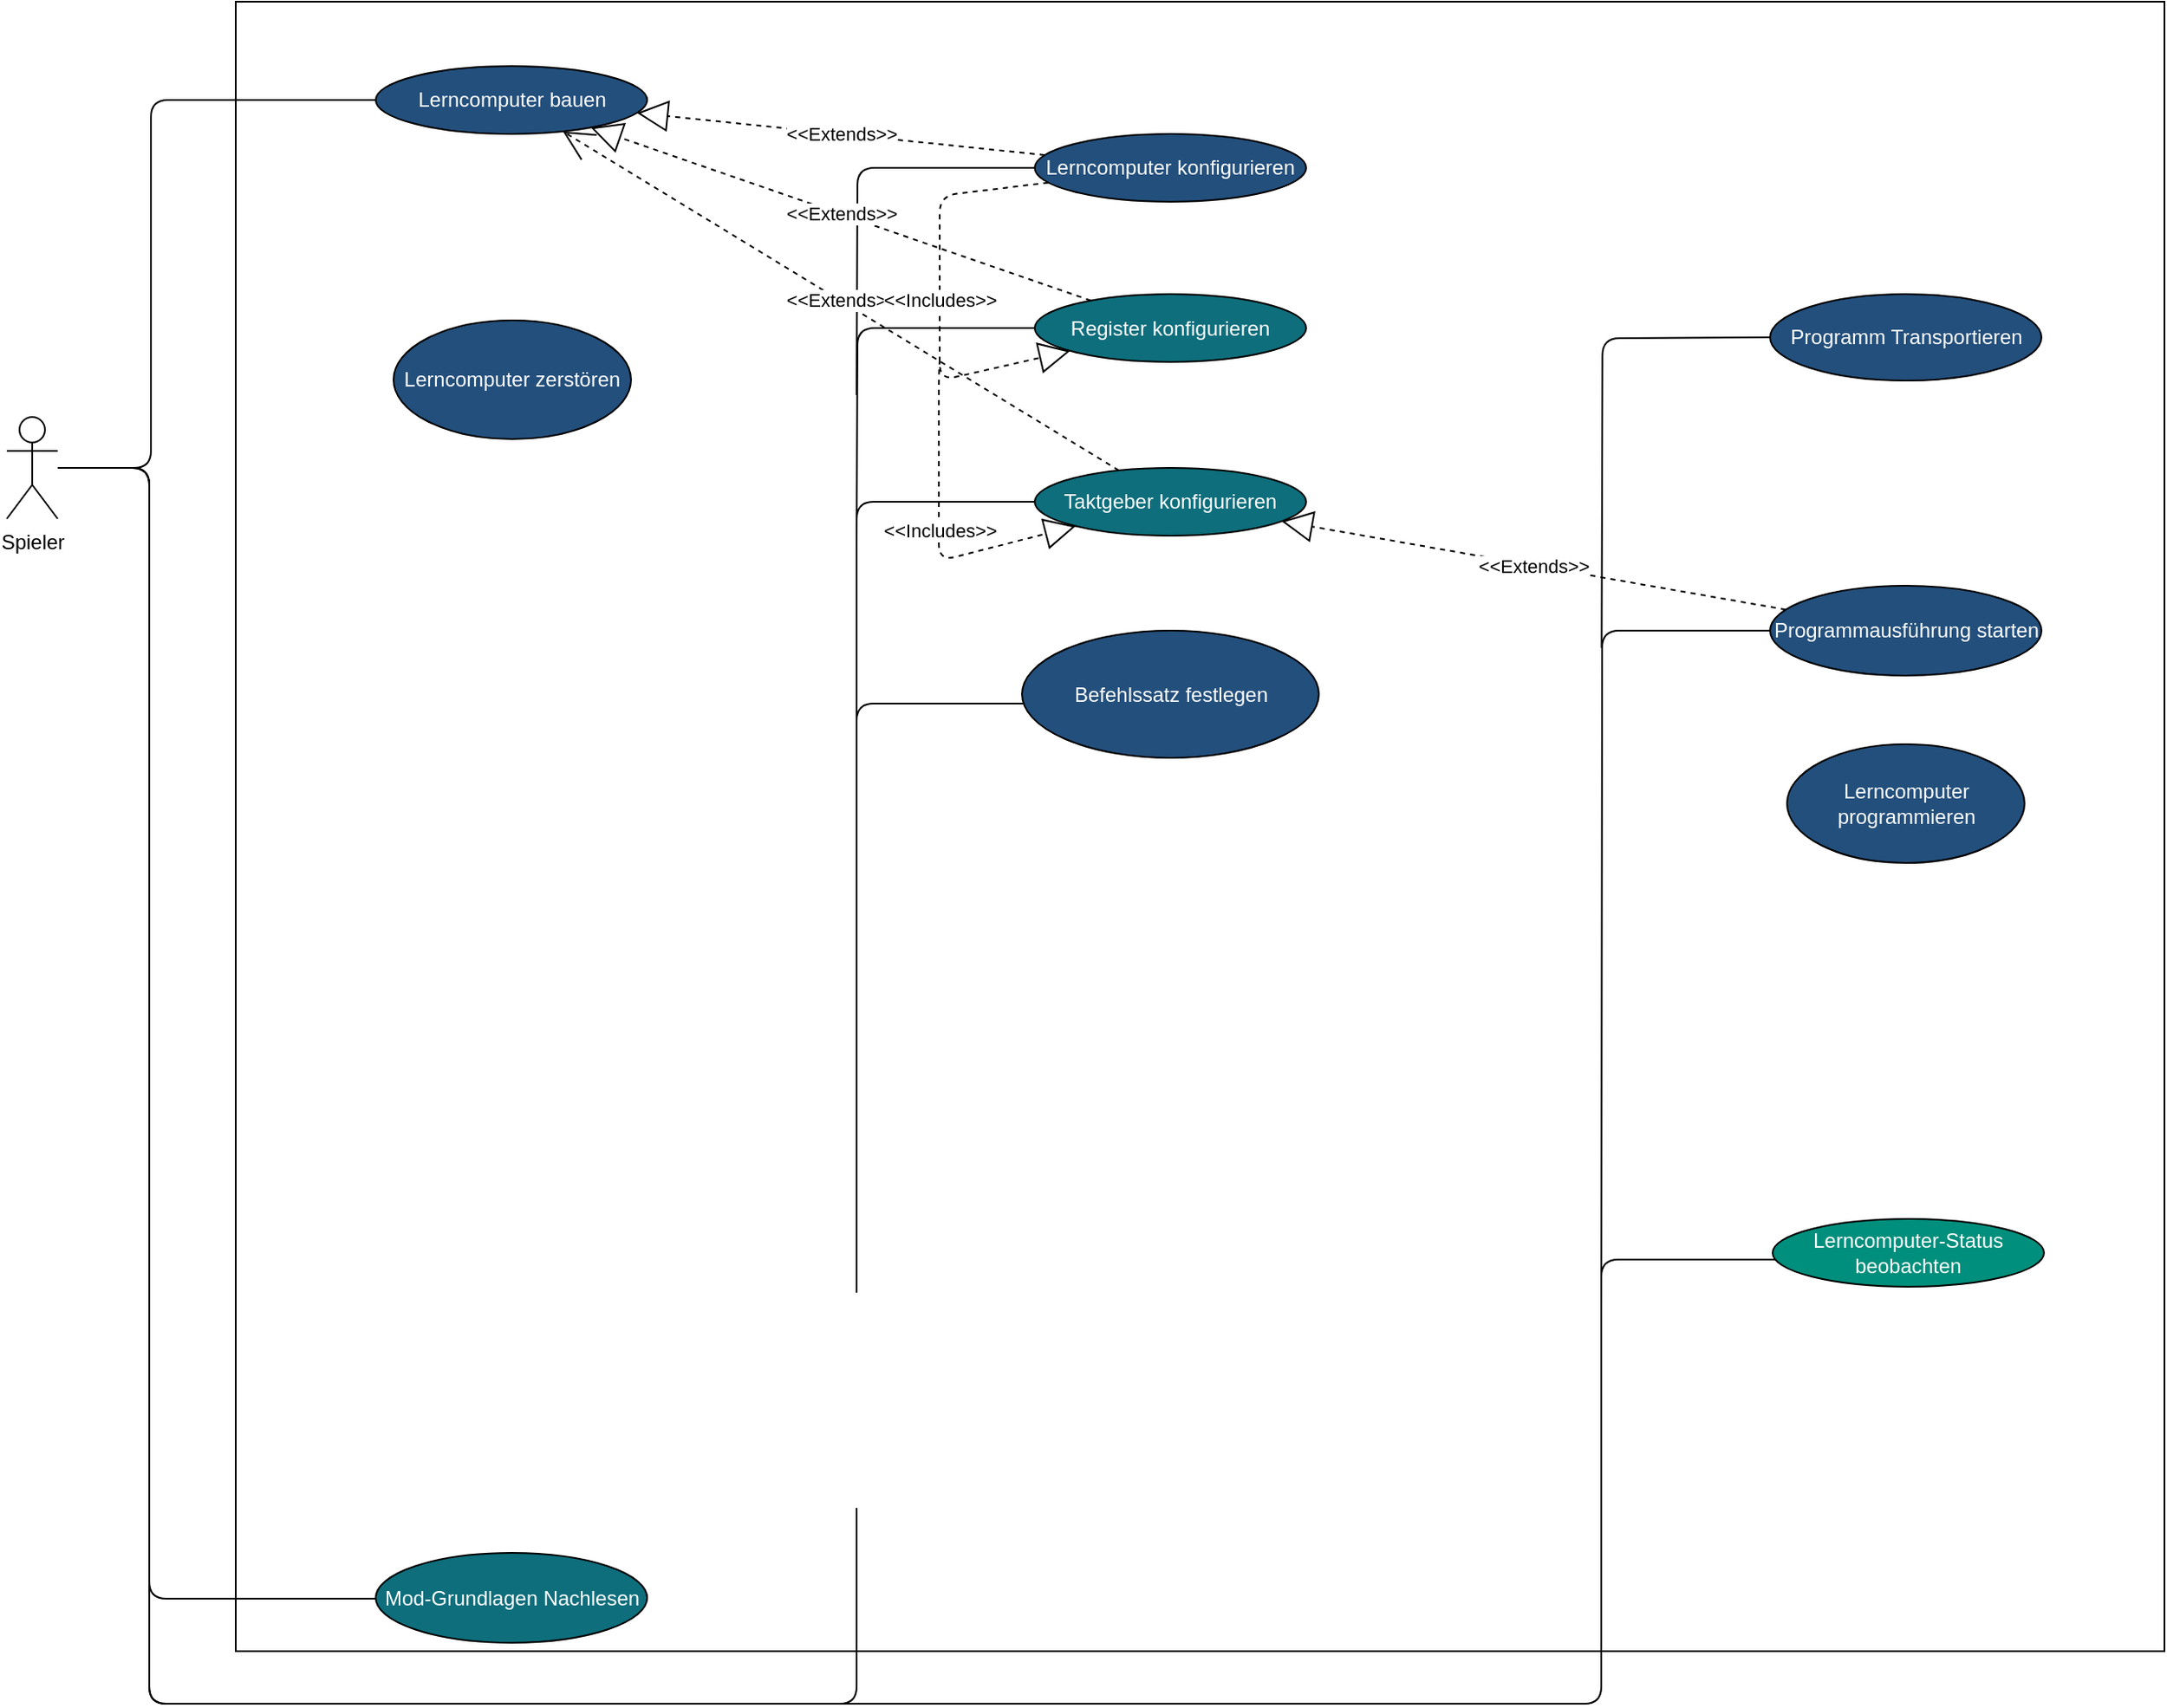 <mxfile version="22.1.4" type="github">
  <diagram name="Seite-1" id="NroZgfhaD9NyDU4y-3oI">
    <mxGraphModel dx="1441" dy="774" grid="1" gridSize="10" guides="1" tooltips="1" connect="1" arrows="1" fold="1" page="1" pageScale="1" pageWidth="827" pageHeight="1169" math="0" shadow="0">
      <root>
        <mxCell id="0" />
        <mxCell id="1" parent="0" />
        <mxCell id="Xgd_PEKhiGCFAb-JLPNT-1" value="Minecraft - Lerncomputer Modifikation" style="whiteSpace=wrap;html=1;fillColor=none;verticalAlign=top;fontColor=#ffffff;" parent="1" vertex="1">
          <mxGeometry x="255" y="122" width="1137" height="973" as="geometry" />
        </mxCell>
        <mxCell id="Xgd_PEKhiGCFAb-JLPNT-2" value="Lerncomputer bauen" style="ellipse;whiteSpace=wrap;html=1;fillColor=#234F7C;fontColor=#FFFFFF;" parent="1" vertex="1">
          <mxGeometry x="337.5" y="160" width="160" height="40" as="geometry" />
        </mxCell>
        <mxCell id="Xgd_PEKhiGCFAb-JLPNT-3" style="edgeStyle=orthogonalEdgeStyle;orthogonalLoop=1;jettySize=auto;html=1;endArrow=none;endFill=0;rounded=1;" parent="1" source="Xgd_PEKhiGCFAb-JLPNT-14" target="Xgd_PEKhiGCFAb-JLPNT-2" edge="1">
          <mxGeometry relative="1" as="geometry">
            <Array as="points">
              <mxPoint x="205" y="397" />
              <mxPoint x="205" y="180" />
            </Array>
          </mxGeometry>
        </mxCell>
        <mxCell id="Xgd_PEKhiGCFAb-JLPNT-12" style="edgeStyle=orthogonalEdgeStyle;rounded=1;orthogonalLoop=1;jettySize=auto;html=1;endArrow=none;endFill=0;" parent="1" source="Xgd_PEKhiGCFAb-JLPNT-14" target="Xgd_PEKhiGCFAb-JLPNT-41" edge="1">
          <mxGeometry relative="1" as="geometry">
            <Array as="points">
              <mxPoint x="204" y="397" />
              <mxPoint x="204" y="1064" />
            </Array>
          </mxGeometry>
        </mxCell>
        <mxCell id="Xgd_PEKhiGCFAb-JLPNT-13" style="edgeStyle=orthogonalEdgeStyle;rounded=1;orthogonalLoop=1;jettySize=auto;html=1;endArrow=none;endFill=0;" parent="1" source="Xgd_PEKhiGCFAb-JLPNT-14" target="Xgd_PEKhiGCFAb-JLPNT-37" edge="1">
          <mxGeometry relative="1" as="geometry">
            <Array as="points">
              <mxPoint x="204" y="397" />
              <mxPoint x="204" y="1126" />
              <mxPoint x="1060" y="1126" />
              <mxPoint x="1060" y="864" />
            </Array>
            <mxPoint x="1159.525" y="864.0" as="targetPoint" />
          </mxGeometry>
        </mxCell>
        <mxCell id="Xgd_PEKhiGCFAb-JLPNT-14" value="Spieler" style="shape=umlActor;verticalLabelPosition=bottom;labelBackgroundColor=#ffffff;verticalAlign=top;html=1;fillColor=none;" parent="1" vertex="1">
          <mxGeometry x="120" y="367" width="30" height="60" as="geometry" />
        </mxCell>
        <mxCell id="Xgd_PEKhiGCFAb-JLPNT-23" style="edgeStyle=orthogonalEdgeStyle;rounded=1;orthogonalLoop=1;jettySize=auto;html=1;endArrow=none;endFill=0;" parent="1" source="Xgd_PEKhiGCFAb-JLPNT-24" edge="1">
          <mxGeometry relative="1" as="geometry">
            <mxPoint x="621" y="354" as="targetPoint" />
          </mxGeometry>
        </mxCell>
        <mxCell id="Xgd_PEKhiGCFAb-JLPNT-24" value="Lerncomputer konfigurieren" style="ellipse;whiteSpace=wrap;html=1;fillColor=#234f7c;fontColor=#FFFFFF;" parent="1" vertex="1">
          <mxGeometry x="726" y="200" width="160" height="40" as="geometry" />
        </mxCell>
        <mxCell id="Xgd_PEKhiGCFAb-JLPNT-27" value="Befehlssatz festlegen" style="ellipse;whiteSpace=wrap;html=1;fillColor=#234f7c;fontColor=#FFFFFF;" parent="1" vertex="1">
          <mxGeometry x="718.5" y="493" width="175" height="75" as="geometry" />
        </mxCell>
        <mxCell id="Xgd_PEKhiGCFAb-JLPNT-28" style="edgeStyle=orthogonalEdgeStyle;rounded=1;orthogonalLoop=1;jettySize=auto;html=1;endArrow=none;endFill=0;" parent="1" source="Xgd_PEKhiGCFAb-JLPNT-29" edge="1">
          <mxGeometry relative="1" as="geometry">
            <mxPoint x="621" y="591" as="targetPoint" />
            <Array as="points">
              <mxPoint x="621" y="417" />
            </Array>
          </mxGeometry>
        </mxCell>
        <mxCell id="Xgd_PEKhiGCFAb-JLPNT-29" value="Taktgeber konfigurieren" style="ellipse;whiteSpace=wrap;html=1;fillColor=#0e6e7c;fontColor=#FFFFFF;" parent="1" vertex="1">
          <mxGeometry x="726" y="397" width="160" height="40" as="geometry" />
        </mxCell>
        <mxCell id="Xgd_PEKhiGCFAb-JLPNT-30" style="edgeStyle=orthogonalEdgeStyle;rounded=1;orthogonalLoop=1;jettySize=auto;html=1;endArrow=none;endFill=0;" parent="1" source="Xgd_PEKhiGCFAb-JLPNT-31" edge="1">
          <mxGeometry relative="1" as="geometry">
            <mxPoint x="621" y="441" as="targetPoint" />
          </mxGeometry>
        </mxCell>
        <mxCell id="Xgd_PEKhiGCFAb-JLPNT-31" value="Register konfigurieren" style="ellipse;whiteSpace=wrap;html=1;fillColor=#0e6e7c;fontColor=#FFFFFF;" parent="1" vertex="1">
          <mxGeometry x="726" y="294.5" width="160" height="40" as="geometry" />
        </mxCell>
        <mxCell id="Xgd_PEKhiGCFAb-JLPNT-34" style="edgeStyle=orthogonalEdgeStyle;rounded=1;orthogonalLoop=1;jettySize=auto;html=1;endArrow=none;endFill=0;" parent="1" edge="1">
          <mxGeometry relative="1" as="geometry">
            <mxPoint x="1060.2" y="503.2" as="targetPoint" />
            <mxPoint x="1159.5" y="319.951" as="sourcePoint" />
          </mxGeometry>
        </mxCell>
        <mxCell id="Xgd_PEKhiGCFAb-JLPNT-35" value="Programm Transportieren" style="ellipse;whiteSpace=wrap;html=1;fillColor=#234f7c;fontColor=#FFFFFF;" parent="1" vertex="1">
          <mxGeometry x="1159.5" y="294.5" width="160" height="51" as="geometry" />
        </mxCell>
        <mxCell id="Xgd_PEKhiGCFAb-JLPNT-37" value="Lerncomputer-Status beobachten" style="ellipse;whiteSpace=wrap;html=1;fillColor=#008f7c;fontColor=#FFFFFF;" parent="1" vertex="1">
          <mxGeometry x="1161" y="840" width="160" height="40" as="geometry" />
        </mxCell>
        <mxCell id="Xgd_PEKhiGCFAb-JLPNT-39" style="edgeStyle=orthogonalEdgeStyle;rounded=1;orthogonalLoop=1;jettySize=auto;html=1;endArrow=none;endFill=0;" parent="1" source="Xgd_PEKhiGCFAb-JLPNT-40" edge="1">
          <mxGeometry relative="1" as="geometry">
            <mxPoint x="1060" y="900" as="targetPoint" />
          </mxGeometry>
        </mxCell>
        <mxCell id="Xgd_PEKhiGCFAb-JLPNT-40" value="Programmausführung starten" style="ellipse;whiteSpace=wrap;html=1;fillColor=#234f7c;fontColor=#FFFFFF;" parent="1" vertex="1">
          <mxGeometry x="1159.5" y="466.5" width="160" height="53" as="geometry" />
        </mxCell>
        <mxCell id="Xgd_PEKhiGCFAb-JLPNT-41" value="Mod-Grundlagen Nachlesen" style="ellipse;whiteSpace=wrap;html=1;fillColor=#0e6e7c;fontColor=#FFFFFF;" parent="1" vertex="1">
          <mxGeometry x="337.5" y="1037" width="160" height="53" as="geometry" />
        </mxCell>
        <mxCell id="Xgd_PEKhiGCFAb-JLPNT-42" style="edgeStyle=orthogonalEdgeStyle;rounded=1;orthogonalLoop=1;jettySize=auto;html=1;endArrow=none;endFill=0;" parent="1" source="Xgd_PEKhiGCFAb-JLPNT-14" target="Xgd_PEKhiGCFAb-JLPNT-27" edge="1">
          <mxGeometry relative="1" as="geometry">
            <mxPoint x="160" y="407" as="sourcePoint" />
            <mxPoint x="347.524" y="1074.143" as="targetPoint" />
            <Array as="points">
              <mxPoint x="204" y="397" />
              <mxPoint x="204" y="1126" />
              <mxPoint x="621" y="1126" />
              <mxPoint x="621" y="536" />
            </Array>
          </mxGeometry>
        </mxCell>
        <mxCell id="Xgd_PEKhiGCFAb-JLPNT-43" value="&amp;lt;&amp;lt;Extends&lt;span style=&quot;color: rgb(0 , 0 , 0)&quot;&gt;&amp;gt;&amp;gt;&lt;/span&gt;" style="endArrow=block;endSize=16;endFill=0;html=1;dashed=1;" parent="1" source="Xgd_PEKhiGCFAb-JLPNT-31" target="Xgd_PEKhiGCFAb-JLPNT-2" edge="1">
          <mxGeometry width="160" relative="1" as="geometry">
            <mxPoint x="146.5" y="1170" as="sourcePoint" />
            <mxPoint x="459.413" y="455.965" as="targetPoint" />
          </mxGeometry>
        </mxCell>
        <mxCell id="Xgd_PEKhiGCFAb-JLPNT-44" value="&amp;lt;&amp;lt;Extends&lt;span style=&quot;color: rgb(0 , 0 , 0)&quot;&gt;&amp;gt;&amp;gt;&lt;/span&gt;" style="endArrow=open;endSize=16;endFill=0;html=1;dashed=1;" parent="1" source="Xgd_PEKhiGCFAb-JLPNT-29" target="Xgd_PEKhiGCFAb-JLPNT-2" edge="1">
          <mxGeometry width="160" relative="1" as="geometry">
            <mxPoint x="146.5" y="1170" as="sourcePoint" />
            <mxPoint x="446.917" y="644.401" as="targetPoint" />
          </mxGeometry>
        </mxCell>
        <mxCell id="Xgd_PEKhiGCFAb-JLPNT-45" value="&amp;lt;&amp;lt;Extends&lt;span style=&quot;color: rgb(0 , 0 , 0)&quot;&gt;&amp;gt;&amp;gt;&lt;/span&gt;" style="endArrow=block;endSize=16;endFill=0;html=1;dashed=1;" parent="1" source="Xgd_PEKhiGCFAb-JLPNT-24" target="Xgd_PEKhiGCFAb-JLPNT-2" edge="1">
          <mxGeometry width="160" relative="1" as="geometry">
            <mxPoint x="146.5" y="1170" as="sourcePoint" />
            <mxPoint x="306.5" y="1170" as="targetPoint" />
          </mxGeometry>
        </mxCell>
        <mxCell id="Xgd_PEKhiGCFAb-JLPNT-54" value="&amp;lt;&amp;lt;Extends&lt;span style=&quot;color: rgb(0 , 0 , 0)&quot;&gt;&amp;gt;&amp;gt;&lt;/span&gt;" style="endArrow=block;endSize=16;endFill=0;html=1;dashed=1;" parent="1" source="Xgd_PEKhiGCFAb-JLPNT-40" target="Xgd_PEKhiGCFAb-JLPNT-29" edge="1">
          <mxGeometry width="160" relative="1" as="geometry">
            <mxPoint x="726" y="813" as="sourcePoint" />
            <mxPoint x="886" y="813" as="targetPoint" />
          </mxGeometry>
        </mxCell>
        <mxCell id="Xgd_PEKhiGCFAb-JLPNT-56" value="&amp;lt;&amp;lt;Includes&amp;gt;&amp;gt;" style="endArrow=block;endSize=16;endFill=0;html=1;dashed=1;" parent="1" source="Xgd_PEKhiGCFAb-JLPNT-24" target="Xgd_PEKhiGCFAb-JLPNT-31" edge="1">
          <mxGeometry width="160" relative="1" as="geometry">
            <mxPoint x="727.015" y="227.837" as="sourcePoint" />
            <mxPoint x="740.509" y="326.526" as="targetPoint" />
            <Array as="points">
              <mxPoint x="670" y="236.5" />
              <mxPoint x="670" y="345.5" />
            </Array>
          </mxGeometry>
        </mxCell>
        <mxCell id="Xgd_PEKhiGCFAb-JLPNT-57" value="&amp;lt;&amp;lt;Includes&amp;gt;&amp;gt;" style="endArrow=block;endSize=16;endFill=0;html=1;dashed=1;" parent="1" target="Xgd_PEKhiGCFAb-JLPNT-29" edge="1">
          <mxGeometry width="160" relative="1" as="geometry">
            <mxPoint x="670" y="333" as="sourcePoint" />
            <mxPoint x="750.861" y="431.249" as="targetPoint" />
            <Array as="points">
              <mxPoint x="669.5" y="343" />
              <mxPoint x="669.5" y="452" />
            </Array>
          </mxGeometry>
        </mxCell>
        <mxCell id="Xgd_PEKhiGCFAb-JLPNT-59" value="Lerncomputer zerstören" style="ellipse;whiteSpace=wrap;html=1;fillColor=#234F7C;fontColor=#FFFFFF;" parent="1" vertex="1">
          <mxGeometry x="348" y="310" width="140" height="70" as="geometry" />
        </mxCell>
        <mxCell id="M4p_utti9_zCMArgyo4x-2" value="Lerncomputer programmieren" style="ellipse;whiteSpace=wrap;html=1;fillColor=#234F7C;fontColor=#ffffff;" vertex="1" parent="1">
          <mxGeometry x="1169.5" y="560" width="140" height="70" as="geometry" />
        </mxCell>
      </root>
    </mxGraphModel>
  </diagram>
</mxfile>
